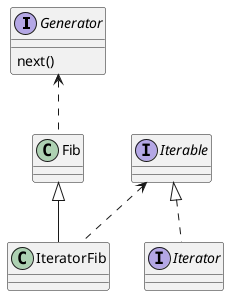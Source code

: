 @startuml

interface Generator {
    next()
}

class Fib

Generator <.. Fib

interface Iterable

class IteratorFib

Iterable <.. IteratorFib

Fib <|-- IteratorFib


interface Iterator
Iterable <|.. Iterator


@enduml